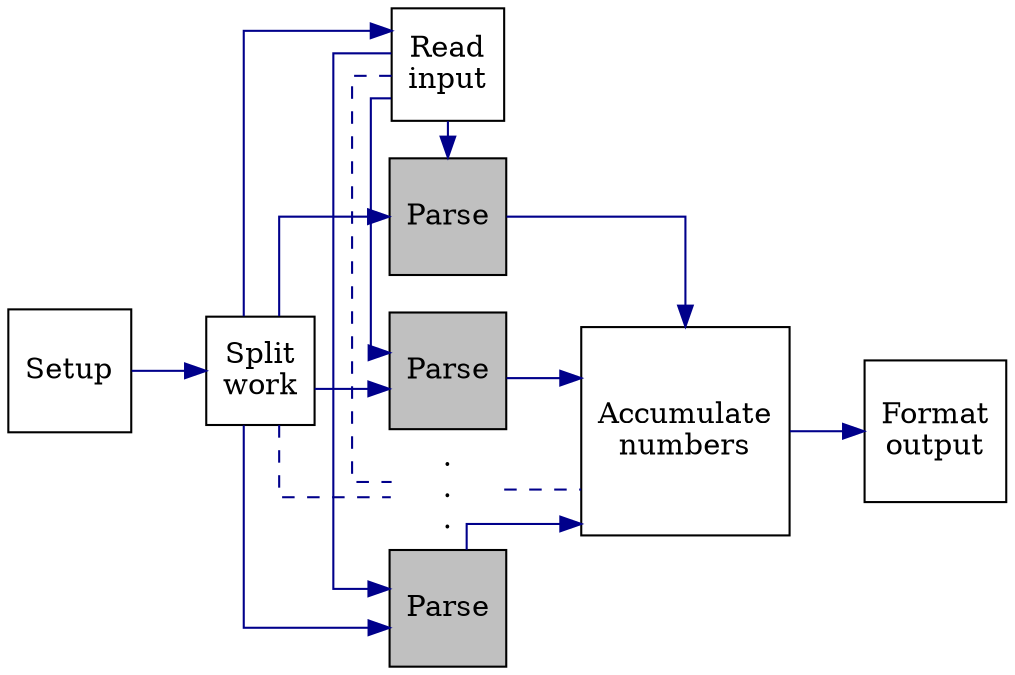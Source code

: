 digraph PET {
    rankdir = LR;
    size="8,5"
    splines=ortho;
    node [shape = square];
    edge [color = blue4];

    subgraph {
        rankdir = TB;
        rank="same";
        read
        parse3 [shape="none",label=<.<br/>.<br/>.>,height="0.3",margin="0",fixedsize="true"]
        read->parse1
        read->parse2
        read->parse3 [style="dashed",arrowhead="none"]
        read->parse4
        parse1->parse2 [style="invis"]
        parse2->parse3 [style="invis"]
        parse3->parse4 [style="invis"]
    }

    read [label=<Read<br/>input>]

    setup [label=<Setup>]
    setup -> split
    split [label=<Split<br/>work>];
    split -> read;
    split -> parse1 -> merge;
    split -> parse2 -> merge;
    split -> parse4 -> merge;
    split -> parse3->merge [style="dashed",arrowhead="none"]


    parse1 [label=<Parse>,style=filled,fillcolor=gray];
    parse2 [label=<Parse>,style=filled,fillcolor=gray];
    parse4 [label=<Parse>,style=filled,fillcolor=gray];

    merge [label=<Accumulate<br/>numbers>]
    output [label=<Format<br/>output>]

    merge->output
}

